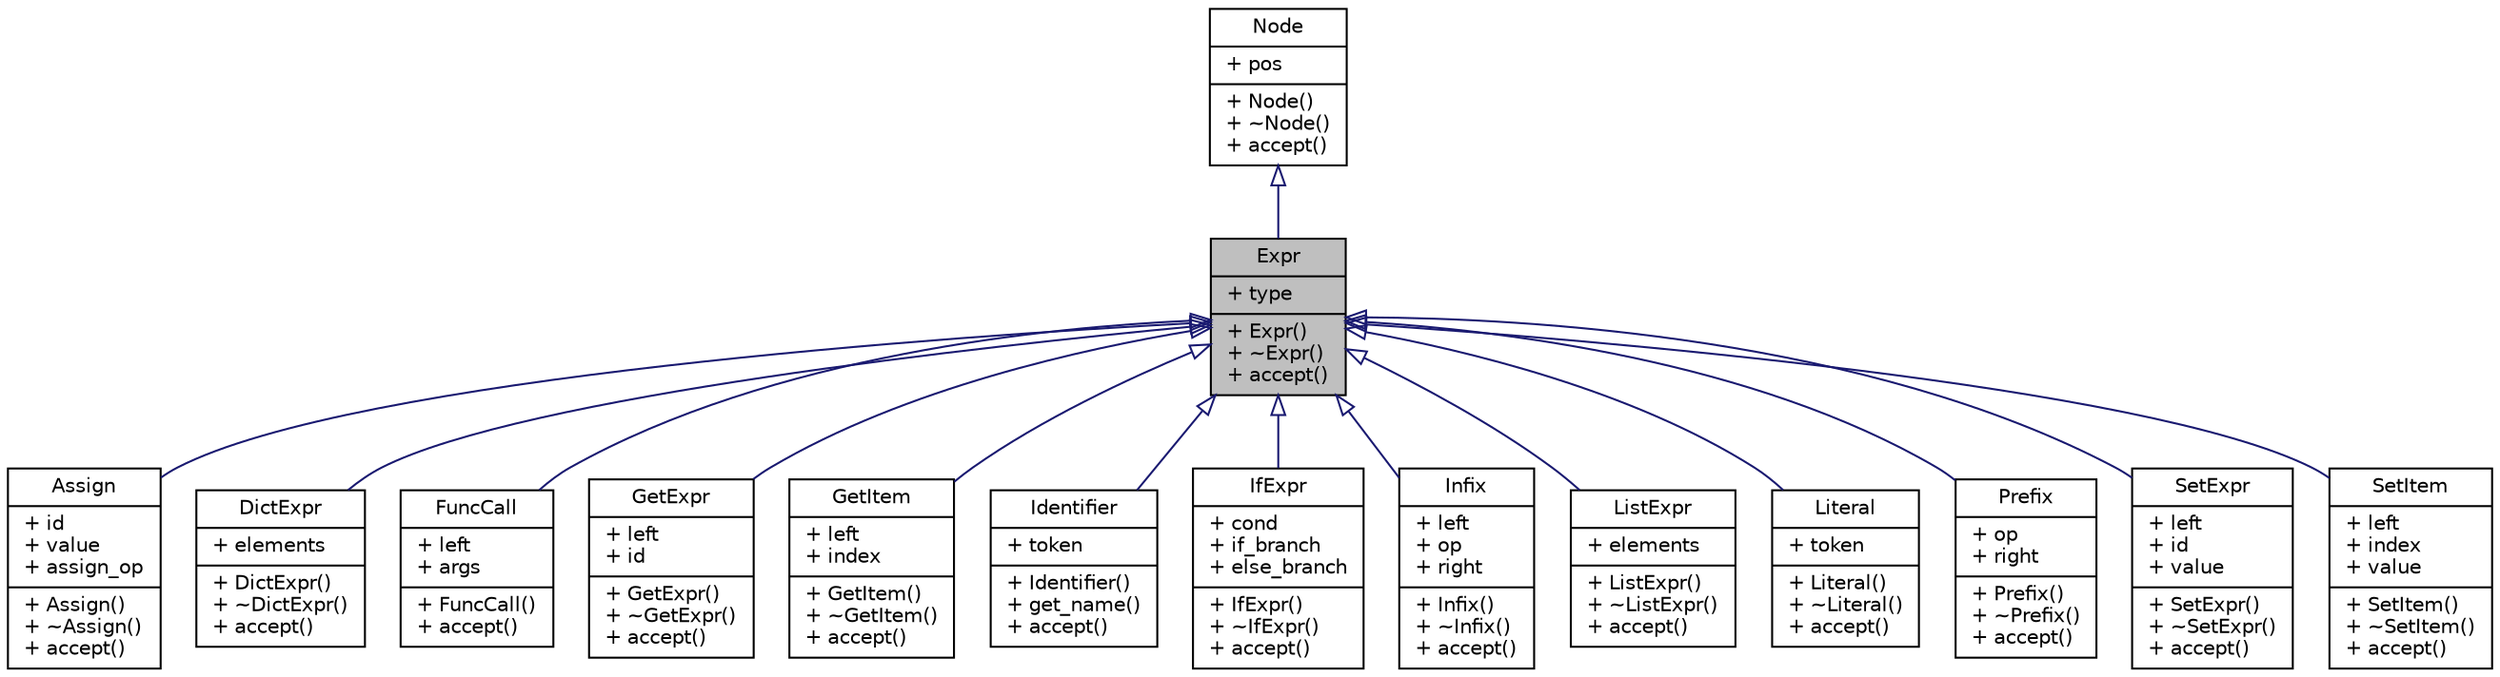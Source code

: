 digraph "Expr"
{
 // LATEX_PDF_SIZE
  edge [fontname="Helvetica",fontsize="10",labelfontname="Helvetica",labelfontsize="10"];
  node [fontname="Helvetica",fontsize="10",shape=record];
  Node1 [label="{Expr\n|+ type\l|+ Expr()\l+ ~Expr()\l+ accept()\l}",height=0.2,width=0.4,color="black", fillcolor="grey75", style="filled", fontcolor="black",tooltip=" "];
  Node2 -> Node1 [dir="back",color="midnightblue",fontsize="10",style="solid",arrowtail="onormal",fontname="Helvetica"];
  Node2 [label="{Node\n|+ pos\l|+ Node()\l+ ~Node()\l+ accept()\l}",height=0.2,width=0.4,color="black", fillcolor="white", style="filled",URL="$struct_node.html",tooltip=" "];
  Node1 -> Node3 [dir="back",color="midnightblue",fontsize="10",style="solid",arrowtail="onormal",fontname="Helvetica"];
  Node3 [label="{Assign\n|+ id\l+ value\l+ assign_op\l|+ Assign()\l+ ~Assign()\l+ accept()\l}",height=0.2,width=0.4,color="black", fillcolor="white", style="filled",URL="$struct_assign.html",tooltip=" "];
  Node1 -> Node4 [dir="back",color="midnightblue",fontsize="10",style="solid",arrowtail="onormal",fontname="Helvetica"];
  Node4 [label="{DictExpr\n|+ elements\l|+ DictExpr()\l+ ~DictExpr()\l+ accept()\l}",height=0.2,width=0.4,color="black", fillcolor="white", style="filled",URL="$struct_dict_expr.html",tooltip=" "];
  Node1 -> Node5 [dir="back",color="midnightblue",fontsize="10",style="solid",arrowtail="onormal",fontname="Helvetica"];
  Node5 [label="{FuncCall\n|+ left\l+ args\l|+ FuncCall()\l+ accept()\l}",height=0.2,width=0.4,color="black", fillcolor="white", style="filled",URL="$struct_func_call.html",tooltip=" "];
  Node1 -> Node6 [dir="back",color="midnightblue",fontsize="10",style="solid",arrowtail="onormal",fontname="Helvetica"];
  Node6 [label="{GetExpr\n|+ left\l+ id\l|+ GetExpr()\l+ ~GetExpr()\l+ accept()\l}",height=0.2,width=0.4,color="black", fillcolor="white", style="filled",URL="$struct_get_expr.html",tooltip=" "];
  Node1 -> Node7 [dir="back",color="midnightblue",fontsize="10",style="solid",arrowtail="onormal",fontname="Helvetica"];
  Node7 [label="{GetItem\n|+ left\l+ index\l|+ GetItem()\l+ ~GetItem()\l+ accept()\l}",height=0.2,width=0.4,color="black", fillcolor="white", style="filled",URL="$struct_get_item.html",tooltip=" "];
  Node1 -> Node8 [dir="back",color="midnightblue",fontsize="10",style="solid",arrowtail="onormal",fontname="Helvetica"];
  Node8 [label="{Identifier\n|+ token\l|+ Identifier()\l+ get_name()\l+ accept()\l}",height=0.2,width=0.4,color="black", fillcolor="white", style="filled",URL="$struct_identifier.html",tooltip=" "];
  Node1 -> Node9 [dir="back",color="midnightblue",fontsize="10",style="solid",arrowtail="onormal",fontname="Helvetica"];
  Node9 [label="{IfExpr\n|+ cond\l+ if_branch\l+ else_branch\l|+ IfExpr()\l+ ~IfExpr()\l+ accept()\l}",height=0.2,width=0.4,color="black", fillcolor="white", style="filled",URL="$struct_if_expr.html",tooltip=" "];
  Node1 -> Node10 [dir="back",color="midnightblue",fontsize="10",style="solid",arrowtail="onormal",fontname="Helvetica"];
  Node10 [label="{Infix\n|+ left\l+ op\l+ right\l|+ Infix()\l+ ~Infix()\l+ accept()\l}",height=0.2,width=0.4,color="black", fillcolor="white", style="filled",URL="$struct_infix.html",tooltip=" "];
  Node1 -> Node11 [dir="back",color="midnightblue",fontsize="10",style="solid",arrowtail="onormal",fontname="Helvetica"];
  Node11 [label="{ListExpr\n|+ elements\l|+ ListExpr()\l+ ~ListExpr()\l+ accept()\l}",height=0.2,width=0.4,color="black", fillcolor="white", style="filled",URL="$struct_list_expr.html",tooltip=" "];
  Node1 -> Node12 [dir="back",color="midnightblue",fontsize="10",style="solid",arrowtail="onormal",fontname="Helvetica"];
  Node12 [label="{Literal\n|+ token\l|+ Literal()\l+ ~Literal()\l+ accept()\l}",height=0.2,width=0.4,color="black", fillcolor="white", style="filled",URL="$struct_literal.html",tooltip=" "];
  Node1 -> Node13 [dir="back",color="midnightblue",fontsize="10",style="solid",arrowtail="onormal",fontname="Helvetica"];
  Node13 [label="{Prefix\n|+ op\l+ right\l|+ Prefix()\l+ ~Prefix()\l+ accept()\l}",height=0.2,width=0.4,color="black", fillcolor="white", style="filled",URL="$struct_prefix.html",tooltip=" "];
  Node1 -> Node14 [dir="back",color="midnightblue",fontsize="10",style="solid",arrowtail="onormal",fontname="Helvetica"];
  Node14 [label="{SetExpr\n|+ left\l+ id\l+ value\l|+ SetExpr()\l+ ~SetExpr()\l+ accept()\l}",height=0.2,width=0.4,color="black", fillcolor="white", style="filled",URL="$struct_set_expr.html",tooltip=" "];
  Node1 -> Node15 [dir="back",color="midnightblue",fontsize="10",style="solid",arrowtail="onormal",fontname="Helvetica"];
  Node15 [label="{SetItem\n|+ left\l+ index\l+ value\l|+ SetItem()\l+ ~SetItem()\l+ accept()\l}",height=0.2,width=0.4,color="black", fillcolor="white", style="filled",URL="$struct_set_item.html",tooltip=" "];
}
